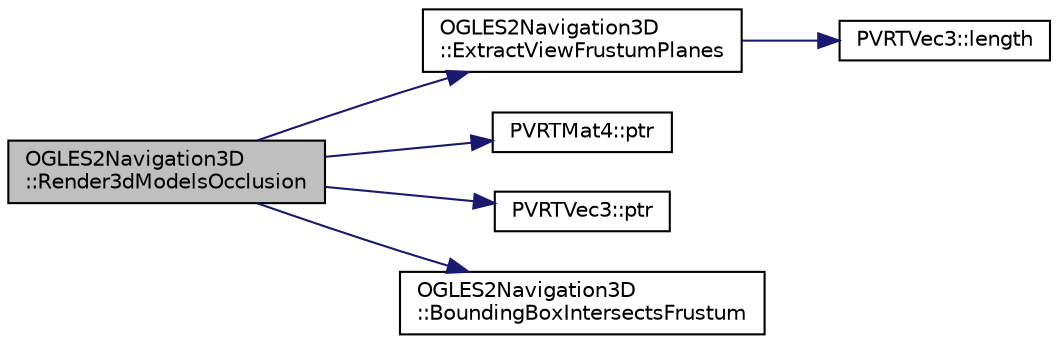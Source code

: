digraph "OGLES2Navigation3D::Render3dModelsOcclusion"
{
  edge [fontname="Helvetica",fontsize="10",labelfontname="Helvetica",labelfontsize="10"];
  node [fontname="Helvetica",fontsize="10",shape=record];
  rankdir="LR";
  Node1 [label="OGLES2Navigation3D\l::Render3dModelsOcclusion",height=0.2,width=0.4,color="black", fillcolor="grey75", style="filled", fontcolor="black"];
  Node1 -> Node2 [color="midnightblue",fontsize="10",style="solid",fontname="Helvetica"];
  Node2 [label="OGLES2Navigation3D\l::ExtractViewFrustumPlanes",height=0.2,width=0.4,color="black", fillcolor="white", style="filled",URL="$class_o_g_l_e_s2_navigation3_d.html#a918a2c109fc1f766e1e522c865f90810"];
  Node2 -> Node3 [color="midnightblue",fontsize="10",style="solid",fontname="Helvetica"];
  Node3 [label="PVRTVec3::length",height=0.2,width=0.4,color="black", fillcolor="white", style="filled",URL="$struct_p_v_r_t_vec3.html#aa2c1f573d504ea9ebe52d112cfd91222",tooltip="calculates the magnitude of the vector "];
  Node1 -> Node4 [color="midnightblue",fontsize="10",style="solid",fontname="Helvetica"];
  Node4 [label="PVRTMat4::ptr",height=0.2,width=0.4,color="black", fillcolor="white", style="filled",URL="$struct_p_v_r_t_mat4.html#a1bcd0a1b62fa95a853b32ce18429c366",tooltip="Calculates transpose of this matrix. "];
  Node1 -> Node5 [color="midnightblue",fontsize="10",style="solid",fontname="Helvetica"];
  Node5 [label="PVRTVec3::ptr",height=0.2,width=0.4,color="black", fillcolor="white", style="filled",URL="$struct_p_v_r_t_vec3.html#a9a19fb9bc354e97e35e08b1af7cc55ee",tooltip="returns a pointer to memory containing the values of the PVRTVec3 "];
  Node1 -> Node6 [color="midnightblue",fontsize="10",style="solid",fontname="Helvetica"];
  Node6 [label="OGLES2Navigation3D\l::BoundingBoxIntersectsFrustum",height=0.2,width=0.4,color="black", fillcolor="white", style="filled",URL="$class_o_g_l_e_s2_navigation3_d.html#aa9e4365152f3079f1116d171b19a5642"];
}
